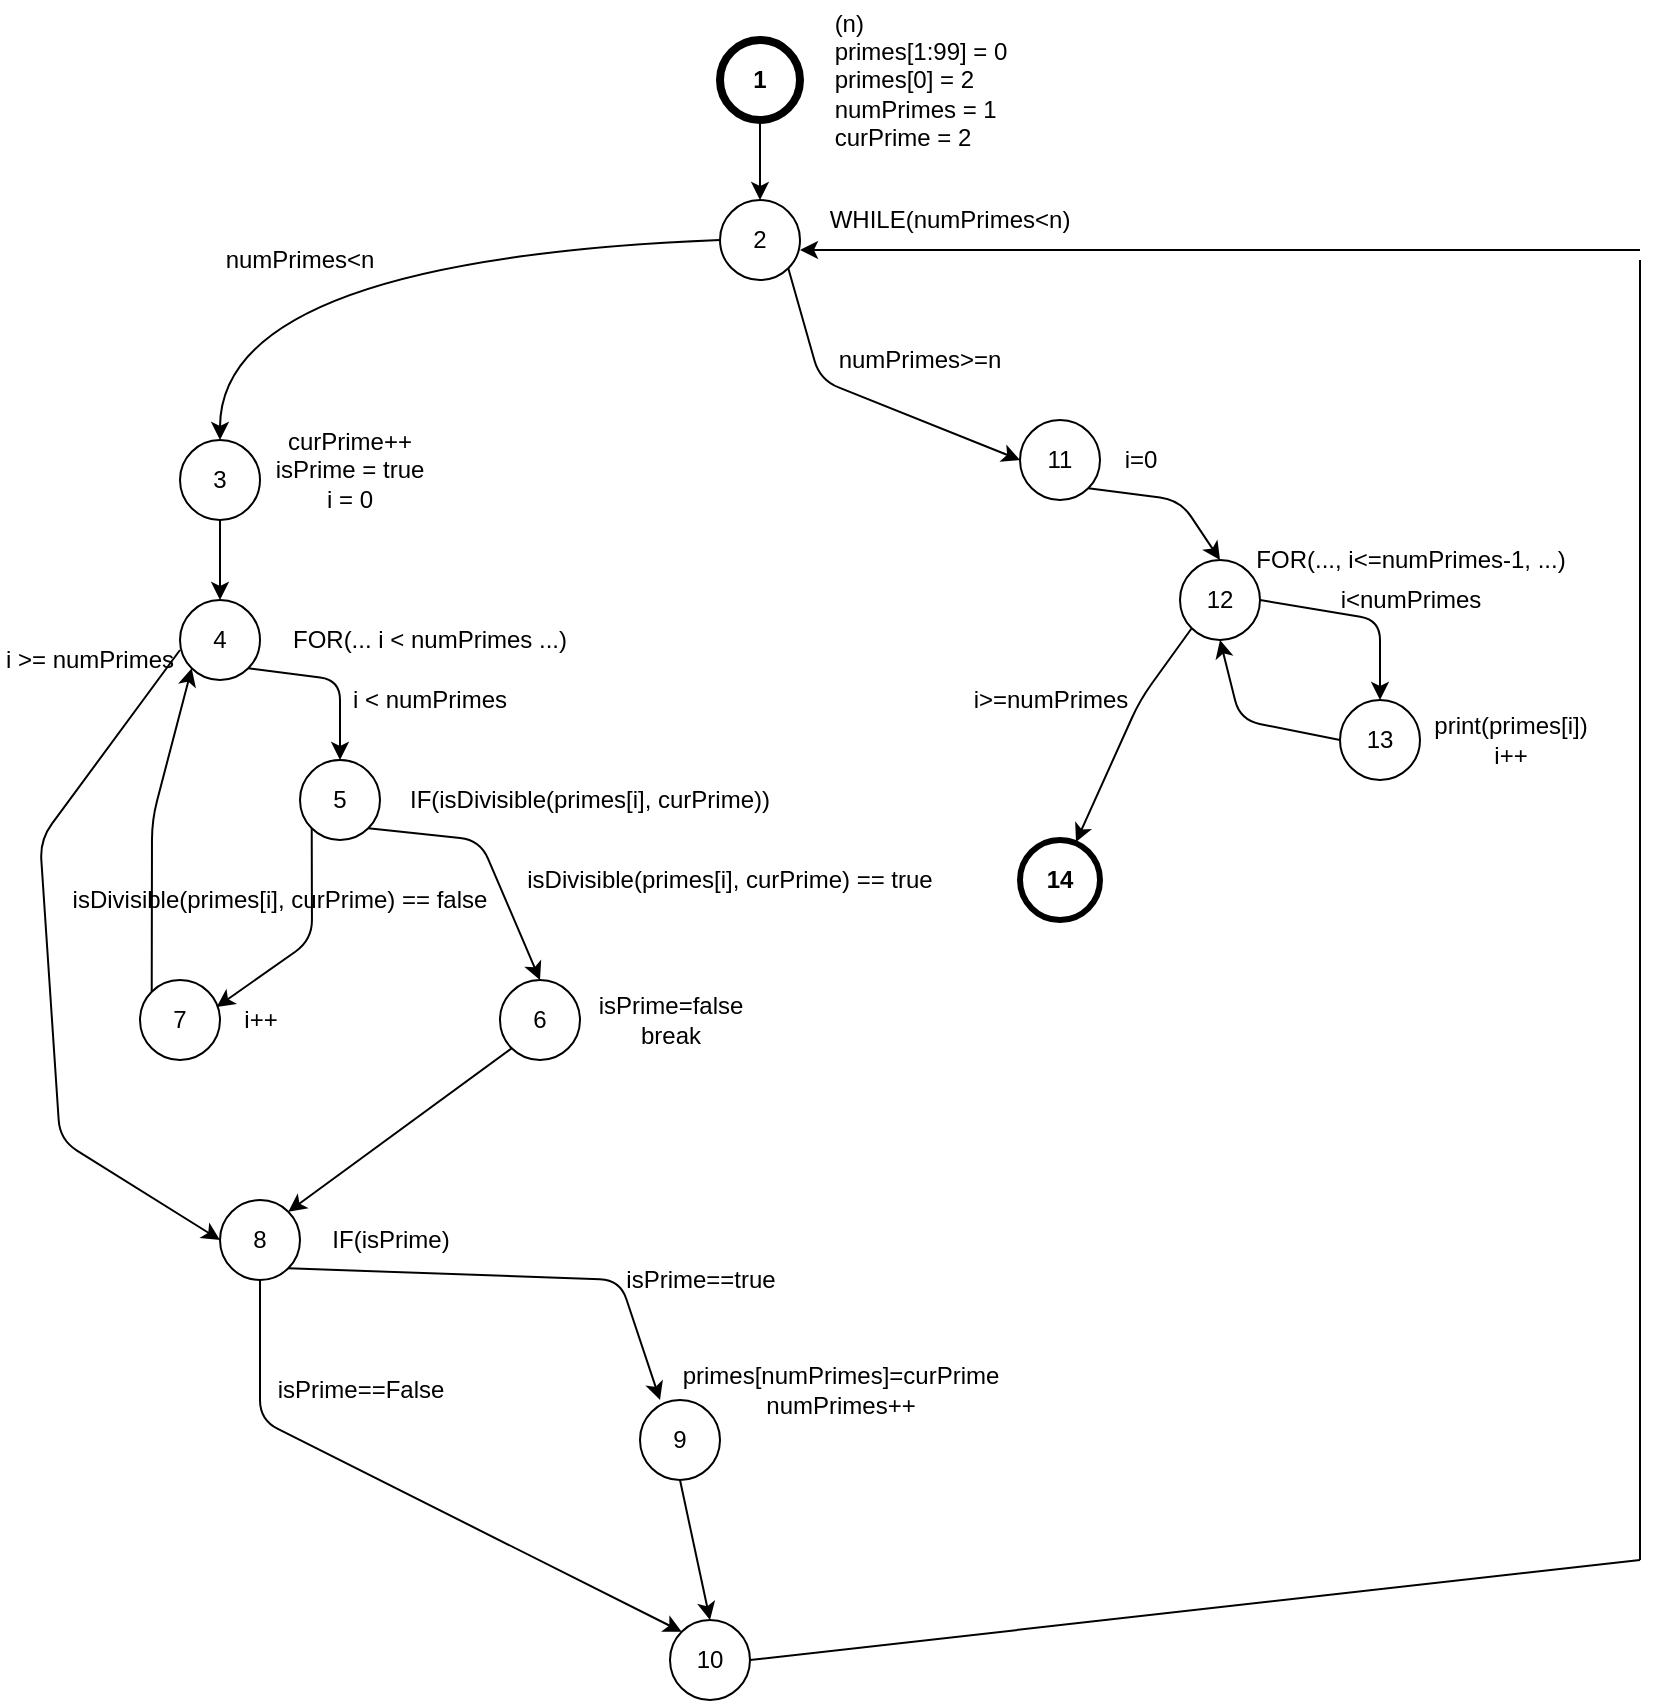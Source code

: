 <mxfile version="12.9.11" type="device"><diagram id="dycrTrxUsWl0dOkVT-cD" name="Page-1"><mxGraphModel dx="942" dy="533" grid="1" gridSize="10" guides="1" tooltips="1" connect="1" arrows="1" fold="1" page="1" pageScale="1" pageWidth="850" pageHeight="1100" math="0" shadow="0"><root><mxCell id="0"/><mxCell id="1" parent="0"/><mxCell id="E-RH1LsGV2pKcr_Dedqk-1" value="" style="ellipse;whiteSpace=wrap;html=1;strokeWidth=4;" vertex="1" parent="1"><mxGeometry x="370" y="40" width="40" height="40" as="geometry"/></mxCell><mxCell id="E-RH1LsGV2pKcr_Dedqk-2" value="1" style="text;html=1;strokeColor=none;fillColor=none;align=center;verticalAlign=middle;whiteSpace=wrap;rounded=0;fontStyle=1" vertex="1" parent="1"><mxGeometry x="370" y="50" width="40" height="20" as="geometry"/></mxCell><mxCell id="E-RH1LsGV2pKcr_Dedqk-4" value="&lt;div style=&quot;text-align: left&quot;&gt;&lt;span&gt;(n)&lt;/span&gt;&lt;/div&gt;&lt;div style=&quot;text-align: left&quot;&gt;primes[1:99] = 0&lt;span&gt;&lt;br&gt;&lt;/span&gt;&lt;/div&gt;&lt;div style=&quot;text-align: left&quot;&gt;&lt;span&gt;primes[0] = 2&lt;/span&gt;&lt;/div&gt;&lt;div style=&quot;text-align: left&quot;&gt;&lt;span&gt;numPrimes = 1&lt;/span&gt;&lt;/div&gt;&lt;div style=&quot;text-align: left&quot;&gt;&lt;span&gt;curPrime = 2&lt;/span&gt;&lt;/div&gt;" style="text;html=1;align=center;verticalAlign=middle;resizable=0;points=[];autosize=1;" vertex="1" parent="1"><mxGeometry x="420" y="20" width="100" height="80" as="geometry"/></mxCell><mxCell id="E-RH1LsGV2pKcr_Dedqk-5" value="" style="endArrow=classic;html=1;exitX=0.5;exitY=1;exitDx=0;exitDy=0;" edge="1" parent="1" source="E-RH1LsGV2pKcr_Dedqk-1"><mxGeometry width="50" height="50" relative="1" as="geometry"><mxPoint x="400" y="320" as="sourcePoint"/><mxPoint x="390" y="120" as="targetPoint"/></mxGeometry></mxCell><mxCell id="E-RH1LsGV2pKcr_Dedqk-10" value="" style="ellipse;whiteSpace=wrap;html=1;" vertex="1" parent="1"><mxGeometry x="370" y="120" width="40" height="40" as="geometry"/></mxCell><mxCell id="E-RH1LsGV2pKcr_Dedqk-12" value="2" style="text;html=1;strokeColor=none;fillColor=none;align=center;verticalAlign=middle;whiteSpace=wrap;rounded=0;" vertex="1" parent="1"><mxGeometry x="370" y="130" width="40" height="20" as="geometry"/></mxCell><mxCell id="E-RH1LsGV2pKcr_Dedqk-13" value="" style="curved=1;endArrow=classic;html=1;exitX=0;exitY=0.5;exitDx=0;exitDy=0;" edge="1" parent="1" source="E-RH1LsGV2pKcr_Dedqk-12"><mxGeometry width="50" height="50" relative="1" as="geometry"><mxPoint x="260" y="230" as="sourcePoint"/><mxPoint x="120" y="240" as="targetPoint"/><Array as="points"><mxPoint x="120" y="150"/></Array></mxGeometry></mxCell><mxCell id="E-RH1LsGV2pKcr_Dedqk-15" value="" style="ellipse;whiteSpace=wrap;html=1;" vertex="1" parent="1"><mxGeometry x="100" y="240" width="40" height="40" as="geometry"/></mxCell><mxCell id="E-RH1LsGV2pKcr_Dedqk-16" value="3" style="text;html=1;strokeColor=none;fillColor=none;align=center;verticalAlign=middle;whiteSpace=wrap;rounded=0;" vertex="1" parent="1"><mxGeometry x="100" y="250" width="40" height="20" as="geometry"/></mxCell><mxCell id="E-RH1LsGV2pKcr_Dedqk-18" value="numPrimes&amp;lt;n" style="text;html=1;strokeColor=none;fillColor=none;align=center;verticalAlign=middle;whiteSpace=wrap;rounded=0;" vertex="1" parent="1"><mxGeometry x="120" y="140" width="80" height="20" as="geometry"/></mxCell><mxCell id="E-RH1LsGV2pKcr_Dedqk-19" value="WHILE(numPrimes&amp;lt;n)" style="text;html=1;strokeColor=none;fillColor=none;align=center;verticalAlign=middle;whiteSpace=wrap;rounded=0;" vertex="1" parent="1"><mxGeometry x="430" y="120" width="110" height="20" as="geometry"/></mxCell><mxCell id="E-RH1LsGV2pKcr_Dedqk-20" value="curPrime++&lt;br&gt;isPrime = true&lt;br&gt;i = 0" style="text;html=1;strokeColor=none;fillColor=none;align=center;verticalAlign=middle;whiteSpace=wrap;rounded=0;" vertex="1" parent="1"><mxGeometry x="140" y="230" width="90" height="50" as="geometry"/></mxCell><mxCell id="E-RH1LsGV2pKcr_Dedqk-21" value="" style="endArrow=classic;html=1;exitX=0.5;exitY=1;exitDx=0;exitDy=0;" edge="1" parent="1" source="E-RH1LsGV2pKcr_Dedqk-15"><mxGeometry width="50" height="50" relative="1" as="geometry"><mxPoint x="100" y="370" as="sourcePoint"/><mxPoint x="120" y="320" as="targetPoint"/></mxGeometry></mxCell><mxCell id="E-RH1LsGV2pKcr_Dedqk-22" value="" style="ellipse;whiteSpace=wrap;html=1;" vertex="1" parent="1"><mxGeometry x="100" y="320" width="40" height="40" as="geometry"/></mxCell><mxCell id="E-RH1LsGV2pKcr_Dedqk-23" value="4" style="text;html=1;strokeColor=none;fillColor=none;align=center;verticalAlign=middle;whiteSpace=wrap;rounded=0;" vertex="1" parent="1"><mxGeometry x="100" y="330" width="40" height="20" as="geometry"/></mxCell><mxCell id="E-RH1LsGV2pKcr_Dedqk-24" value="FOR(... i &amp;lt; numPrimes ...)" style="text;html=1;strokeColor=none;fillColor=none;align=center;verticalAlign=middle;whiteSpace=wrap;rounded=0;" vertex="1" parent="1"><mxGeometry x="140" y="330" width="170" height="20" as="geometry"/></mxCell><mxCell id="E-RH1LsGV2pKcr_Dedqk-27" value="i &amp;gt;= numPrimes" style="text;html=1;strokeColor=none;fillColor=none;align=center;verticalAlign=middle;whiteSpace=wrap;rounded=0;" vertex="1" parent="1"><mxGeometry x="10" y="340" width="90" height="20" as="geometry"/></mxCell><mxCell id="E-RH1LsGV2pKcr_Dedqk-28" value="" style="endArrow=classic;html=1;exitX=1;exitY=1;exitDx=0;exitDy=0;" edge="1" parent="1" source="E-RH1LsGV2pKcr_Dedqk-22"><mxGeometry width="50" height="50" relative="1" as="geometry"><mxPoint x="210" y="360" as="sourcePoint"/><mxPoint x="180" y="400" as="targetPoint"/><Array as="points"><mxPoint x="180" y="360"/></Array></mxGeometry></mxCell><mxCell id="E-RH1LsGV2pKcr_Dedqk-29" value="5" style="ellipse;whiteSpace=wrap;html=1;" vertex="1" parent="1"><mxGeometry x="160" y="400" width="40" height="40" as="geometry"/></mxCell><mxCell id="E-RH1LsGV2pKcr_Dedqk-30" value="i &amp;lt; numPrimes" style="text;html=1;strokeColor=none;fillColor=none;align=center;verticalAlign=middle;whiteSpace=wrap;rounded=0;" vertex="1" parent="1"><mxGeometry x="170" y="360" width="110" height="20" as="geometry"/></mxCell><mxCell id="E-RH1LsGV2pKcr_Dedqk-31" value="IF(isDivisible(primes[i], curPrime))" style="text;html=1;strokeColor=none;fillColor=none;align=center;verticalAlign=middle;whiteSpace=wrap;rounded=0;" vertex="1" parent="1"><mxGeometry x="210" y="410" width="190" height="20" as="geometry"/></mxCell><mxCell id="E-RH1LsGV2pKcr_Dedqk-32" value="" style="endArrow=classic;html=1;exitX=1;exitY=1;exitDx=0;exitDy=0;" edge="1" parent="1" source="E-RH1LsGV2pKcr_Dedqk-29"><mxGeometry width="50" height="50" relative="1" as="geometry"><mxPoint x="210" y="510" as="sourcePoint"/><mxPoint x="280" y="510" as="targetPoint"/><Array as="points"><mxPoint x="250" y="440"/></Array></mxGeometry></mxCell><mxCell id="E-RH1LsGV2pKcr_Dedqk-35" value="isDivisible(primes[i], curPrime) == true" style="text;html=1;strokeColor=none;fillColor=none;align=center;verticalAlign=middle;whiteSpace=wrap;rounded=0;" vertex="1" parent="1"><mxGeometry x="270" y="450" width="210" height="20" as="geometry"/></mxCell><mxCell id="E-RH1LsGV2pKcr_Dedqk-36" value="isDivisible(primes[i], curPrime) == false" style="text;html=1;strokeColor=none;fillColor=none;align=center;verticalAlign=middle;whiteSpace=wrap;rounded=0;" vertex="1" parent="1"><mxGeometry x="40" y="460" width="220" height="20" as="geometry"/></mxCell><mxCell id="E-RH1LsGV2pKcr_Dedqk-37" value="" style="endArrow=classic;html=1;exitX=0;exitY=1;exitDx=0;exitDy=0;entryX=0.958;entryY=0.338;entryDx=0;entryDy=0;entryPerimeter=0;" edge="1" parent="1" source="E-RH1LsGV2pKcr_Dedqk-29" target="E-RH1LsGV2pKcr_Dedqk-38"><mxGeometry width="50" height="50" relative="1" as="geometry"><mxPoint x="165.858" y="434.142" as="sourcePoint"/><mxPoint x="100" y="510" as="targetPoint"/><Array as="points"><mxPoint x="166" y="490"/></Array></mxGeometry></mxCell><mxCell id="E-RH1LsGV2pKcr_Dedqk-38" value="7" style="ellipse;whiteSpace=wrap;html=1;" vertex="1" parent="1"><mxGeometry x="80" y="510" width="40" height="40" as="geometry"/></mxCell><mxCell id="E-RH1LsGV2pKcr_Dedqk-39" value="6" style="ellipse;whiteSpace=wrap;html=1;" vertex="1" parent="1"><mxGeometry x="260" y="510" width="40" height="40" as="geometry"/></mxCell><mxCell id="E-RH1LsGV2pKcr_Dedqk-40" value="" style="endArrow=classic;html=1;entryX=0;entryY=1;entryDx=0;entryDy=0;exitX=0;exitY=0;exitDx=0;exitDy=0;" edge="1" parent="1" source="E-RH1LsGV2pKcr_Dedqk-38" target="E-RH1LsGV2pKcr_Dedqk-22"><mxGeometry width="50" height="50" relative="1" as="geometry"><mxPoint x="30" y="540" as="sourcePoint"/><mxPoint x="80" y="490" as="targetPoint"/><Array as="points"><mxPoint x="86" y="430"/></Array></mxGeometry></mxCell><mxCell id="E-RH1LsGV2pKcr_Dedqk-42" value="isPrime=false&lt;br&gt;break" style="text;html=1;align=center;verticalAlign=middle;resizable=0;points=[];autosize=1;" vertex="1" parent="1"><mxGeometry x="300" y="515" width="90" height="30" as="geometry"/></mxCell><mxCell id="E-RH1LsGV2pKcr_Dedqk-45" value="8" style="ellipse;whiteSpace=wrap;html=1;" vertex="1" parent="1"><mxGeometry x="120" y="620" width="40" height="40" as="geometry"/></mxCell><mxCell id="E-RH1LsGV2pKcr_Dedqk-46" value="IF(isPrime)" style="text;html=1;align=center;verticalAlign=middle;resizable=0;points=[];autosize=1;" vertex="1" parent="1"><mxGeometry x="170" y="630" width="70" height="20" as="geometry"/></mxCell><mxCell id="E-RH1LsGV2pKcr_Dedqk-47" value="" style="endArrow=classic;html=1;entryX=0;entryY=0.5;entryDx=0;entryDy=0;exitX=0;exitY=0.75;exitDx=0;exitDy=0;" edge="1" parent="1" source="E-RH1LsGV2pKcr_Dedqk-23" target="E-RH1LsGV2pKcr_Dedqk-45"><mxGeometry width="50" height="50" relative="1" as="geometry"><mxPoint x="40" y="370" as="sourcePoint"/><mxPoint x="260" y="510" as="targetPoint"/><Array as="points"><mxPoint x="30" y="440"/><mxPoint x="40" y="590"/></Array></mxGeometry></mxCell><mxCell id="E-RH1LsGV2pKcr_Dedqk-48" value="" style="endArrow=classic;html=1;exitX=0;exitY=1;exitDx=0;exitDy=0;entryX=1;entryY=0;entryDx=0;entryDy=0;" edge="1" parent="1" source="E-RH1LsGV2pKcr_Dedqk-39" target="E-RH1LsGV2pKcr_Dedqk-45"><mxGeometry width="50" height="50" relative="1" as="geometry"><mxPoint x="210" y="560" as="sourcePoint"/><mxPoint x="260" y="510" as="targetPoint"/></mxGeometry></mxCell><mxCell id="E-RH1LsGV2pKcr_Dedqk-49" value="" style="endArrow=classic;html=1;exitX=0.5;exitY=1;exitDx=0;exitDy=0;entryX=0;entryY=0;entryDx=0;entryDy=0;" edge="1" parent="1" source="E-RH1LsGV2pKcr_Dedqk-45" target="E-RH1LsGV2pKcr_Dedqk-53"><mxGeometry width="50" height="50" relative="1" as="geometry"><mxPoint x="210" y="630" as="sourcePoint"/><mxPoint x="70" y="720" as="targetPoint"/><Array as="points"><mxPoint x="140" y="730"/></Array></mxGeometry></mxCell><mxCell id="E-RH1LsGV2pKcr_Dedqk-50" value="" style="endArrow=classic;html=1;exitX=1;exitY=1;exitDx=0;exitDy=0;entryX=0.25;entryY=0;entryDx=0;entryDy=0;entryPerimeter=0;" edge="1" parent="1" source="E-RH1LsGV2pKcr_Dedqk-45" target="E-RH1LsGV2pKcr_Dedqk-54"><mxGeometry width="50" height="50" relative="1" as="geometry"><mxPoint x="210" y="630" as="sourcePoint"/><mxPoint x="350" y="720" as="targetPoint"/><Array as="points"><mxPoint x="320" y="660"/></Array></mxGeometry></mxCell><mxCell id="E-RH1LsGV2pKcr_Dedqk-51" value="isPrime==true" style="text;html=1;align=center;verticalAlign=middle;resizable=0;points=[];autosize=1;" vertex="1" parent="1"><mxGeometry x="315" y="650" width="90" height="20" as="geometry"/></mxCell><mxCell id="E-RH1LsGV2pKcr_Dedqk-52" value="isPrime==False" style="text;html=1;align=center;verticalAlign=middle;resizable=0;points=[];autosize=1;" vertex="1" parent="1"><mxGeometry x="140" y="705" width="100" height="20" as="geometry"/></mxCell><mxCell id="E-RH1LsGV2pKcr_Dedqk-53" value="10" style="ellipse;whiteSpace=wrap;html=1;" vertex="1" parent="1"><mxGeometry x="345" y="830" width="40" height="40" as="geometry"/></mxCell><mxCell id="E-RH1LsGV2pKcr_Dedqk-54" value="9" style="ellipse;whiteSpace=wrap;html=1;" vertex="1" parent="1"><mxGeometry x="330" y="720" width="40" height="40" as="geometry"/></mxCell><mxCell id="E-RH1LsGV2pKcr_Dedqk-55" value="primes[numPrimes]=curPrime&lt;br&gt;numPrimes++" style="text;html=1;align=center;verticalAlign=middle;resizable=0;points=[];autosize=1;" vertex="1" parent="1"><mxGeometry x="345" y="700" width="170" height="30" as="geometry"/></mxCell><mxCell id="E-RH1LsGV2pKcr_Dedqk-57" value="" style="endArrow=none;html=1;exitX=1;exitY=0.5;exitDx=0;exitDy=0;" edge="1" parent="1" source="E-RH1LsGV2pKcr_Dedqk-53"><mxGeometry width="50" height="50" relative="1" as="geometry"><mxPoint x="270" y="810" as="sourcePoint"/><mxPoint x="830" y="800" as="targetPoint"/></mxGeometry></mxCell><mxCell id="E-RH1LsGV2pKcr_Dedqk-58" value="" style="endArrow=none;html=1;" edge="1" parent="1"><mxGeometry width="50" height="50" relative="1" as="geometry"><mxPoint x="830" y="800" as="sourcePoint"/><mxPoint x="830" y="740" as="targetPoint"/></mxGeometry></mxCell><mxCell id="E-RH1LsGV2pKcr_Dedqk-60" value="" style="endArrow=none;html=1;" edge="1" parent="1"><mxGeometry width="50" height="50" relative="1" as="geometry"><mxPoint x="830" y="740" as="sourcePoint"/><mxPoint x="830" y="150" as="targetPoint"/></mxGeometry></mxCell><mxCell id="E-RH1LsGV2pKcr_Dedqk-61" value="" style="endArrow=classic;html=1;entryX=1;entryY=0.75;entryDx=0;entryDy=0;" edge="1" parent="1" target="E-RH1LsGV2pKcr_Dedqk-12"><mxGeometry width="50" height="50" relative="1" as="geometry"><mxPoint x="830" y="145" as="sourcePoint"/><mxPoint x="400" y="220" as="targetPoint"/></mxGeometry></mxCell><mxCell id="E-RH1LsGV2pKcr_Dedqk-62" value="11" style="ellipse;whiteSpace=wrap;html=1;" vertex="1" parent="1"><mxGeometry x="520" y="230" width="40" height="40" as="geometry"/></mxCell><mxCell id="E-RH1LsGV2pKcr_Dedqk-63" value="" style="endArrow=classic;html=1;exitX=1;exitY=1;exitDx=0;exitDy=0;entryX=0;entryY=0.5;entryDx=0;entryDy=0;" edge="1" parent="1" source="E-RH1LsGV2pKcr_Dedqk-10" target="E-RH1LsGV2pKcr_Dedqk-62"><mxGeometry width="50" height="50" relative="1" as="geometry"><mxPoint x="470" y="220" as="sourcePoint"/><mxPoint x="520" y="170" as="targetPoint"/><Array as="points"><mxPoint x="420" y="210"/></Array></mxGeometry></mxCell><mxCell id="E-RH1LsGV2pKcr_Dedqk-64" value="numPrimes&amp;gt;=n" style="text;html=1;strokeColor=none;fillColor=none;align=center;verticalAlign=middle;whiteSpace=wrap;rounded=0;" vertex="1" parent="1"><mxGeometry x="425" y="190" width="90" height="20" as="geometry"/></mxCell><mxCell id="E-RH1LsGV2pKcr_Dedqk-65" value="i=0" style="text;html=1;align=center;verticalAlign=middle;resizable=0;points=[];autosize=1;" vertex="1" parent="1"><mxGeometry x="565" y="240" width="30" height="20" as="geometry"/></mxCell><mxCell id="E-RH1LsGV2pKcr_Dedqk-68" value="" style="endArrow=classic;html=1;exitX=1;exitY=1;exitDx=0;exitDy=0;" edge="1" parent="1" source="E-RH1LsGV2pKcr_Dedqk-62"><mxGeometry width="50" height="50" relative="1" as="geometry"><mxPoint x="590" y="270" as="sourcePoint"/><mxPoint x="620" y="300" as="targetPoint"/><Array as="points"><mxPoint x="600" y="270"/></Array></mxGeometry></mxCell><mxCell id="E-RH1LsGV2pKcr_Dedqk-69" value="12" style="ellipse;whiteSpace=wrap;html=1;" vertex="1" parent="1"><mxGeometry x="600" y="300" width="40" height="40" as="geometry"/></mxCell><mxCell id="E-RH1LsGV2pKcr_Dedqk-71" value="" style="endArrow=classic;html=1;exitX=0;exitY=1;exitDx=0;exitDy=0;entryX=0.7;entryY=0.025;entryDx=0;entryDy=0;entryPerimeter=0;" edge="1" parent="1" source="E-RH1LsGV2pKcr_Dedqk-69" target="E-RH1LsGV2pKcr_Dedqk-83"><mxGeometry width="50" height="50" relative="1" as="geometry"><mxPoint x="530" y="430" as="sourcePoint"/><mxPoint x="580" y="420" as="targetPoint"/><Array as="points"><mxPoint x="580" y="370"/></Array></mxGeometry></mxCell><mxCell id="E-RH1LsGV2pKcr_Dedqk-73" value="13" style="ellipse;whiteSpace=wrap;html=1;" vertex="1" parent="1"><mxGeometry x="680" y="370" width="40" height="40" as="geometry"/></mxCell><mxCell id="E-RH1LsGV2pKcr_Dedqk-74" value="" style="endArrow=classic;html=1;exitX=1;exitY=0.5;exitDx=0;exitDy=0;" edge="1" parent="1" source="E-RH1LsGV2pKcr_Dedqk-69"><mxGeometry width="50" height="50" relative="1" as="geometry"><mxPoint x="770" y="310" as="sourcePoint"/><mxPoint x="700" y="370" as="targetPoint"/><Array as="points"><mxPoint x="700" y="330"/></Array></mxGeometry></mxCell><mxCell id="E-RH1LsGV2pKcr_Dedqk-75" value="i&amp;gt;=numPrimes" style="text;html=1;align=center;verticalAlign=middle;resizable=0;points=[];autosize=1;" vertex="1" parent="1"><mxGeometry x="490" y="360" width="90" height="20" as="geometry"/></mxCell><mxCell id="E-RH1LsGV2pKcr_Dedqk-76" value="i&amp;lt;numPrimes" style="text;html=1;align=center;verticalAlign=middle;resizable=0;points=[];autosize=1;" vertex="1" parent="1"><mxGeometry x="670" y="310" width="90" height="20" as="geometry"/></mxCell><mxCell id="E-RH1LsGV2pKcr_Dedqk-77" value="print(primes[i])&lt;br&gt;i++" style="text;html=1;align=center;verticalAlign=middle;resizable=0;points=[];autosize=1;" vertex="1" parent="1"><mxGeometry x="720" y="375" width="90" height="30" as="geometry"/></mxCell><mxCell id="E-RH1LsGV2pKcr_Dedqk-78" value="" style="endArrow=classic;html=1;entryX=0.5;entryY=1;entryDx=0;entryDy=0;exitX=0;exitY=0.5;exitDx=0;exitDy=0;" edge="1" parent="1" source="E-RH1LsGV2pKcr_Dedqk-73" target="E-RH1LsGV2pKcr_Dedqk-69"><mxGeometry width="50" height="50" relative="1" as="geometry"><mxPoint x="530" y="430" as="sourcePoint"/><mxPoint x="580" y="380" as="targetPoint"/><Array as="points"><mxPoint x="630" y="380"/></Array></mxGeometry></mxCell><mxCell id="E-RH1LsGV2pKcr_Dedqk-83" value="14" style="ellipse;whiteSpace=wrap;html=1;fontStyle=1;strokeWidth=3;" vertex="1" parent="1"><mxGeometry x="520" y="440" width="40" height="40" as="geometry"/></mxCell><mxCell id="E-RH1LsGV2pKcr_Dedqk-84" value="FOR(..., i&amp;lt;=numPrimes-1, ...)" style="text;html=1;align=center;verticalAlign=middle;resizable=0;points=[];autosize=1;" vertex="1" parent="1"><mxGeometry x="630" y="290" width="170" height="20" as="geometry"/></mxCell><mxCell id="E-RH1LsGV2pKcr_Dedqk-85" value="i++" style="text;html=1;align=center;verticalAlign=middle;resizable=0;points=[];autosize=1;" vertex="1" parent="1"><mxGeometry x="125" y="520" width="30" height="20" as="geometry"/></mxCell><mxCell id="E-RH1LsGV2pKcr_Dedqk-86" value="" style="endArrow=classic;html=1;exitX=0.5;exitY=1;exitDx=0;exitDy=0;entryX=0.5;entryY=0;entryDx=0;entryDy=0;" edge="1" parent="1" source="E-RH1LsGV2pKcr_Dedqk-54" target="E-RH1LsGV2pKcr_Dedqk-53"><mxGeometry width="50" height="50" relative="1" as="geometry"><mxPoint x="330" y="700" as="sourcePoint"/><mxPoint x="380" y="650" as="targetPoint"/></mxGeometry></mxCell></root></mxGraphModel></diagram></mxfile>